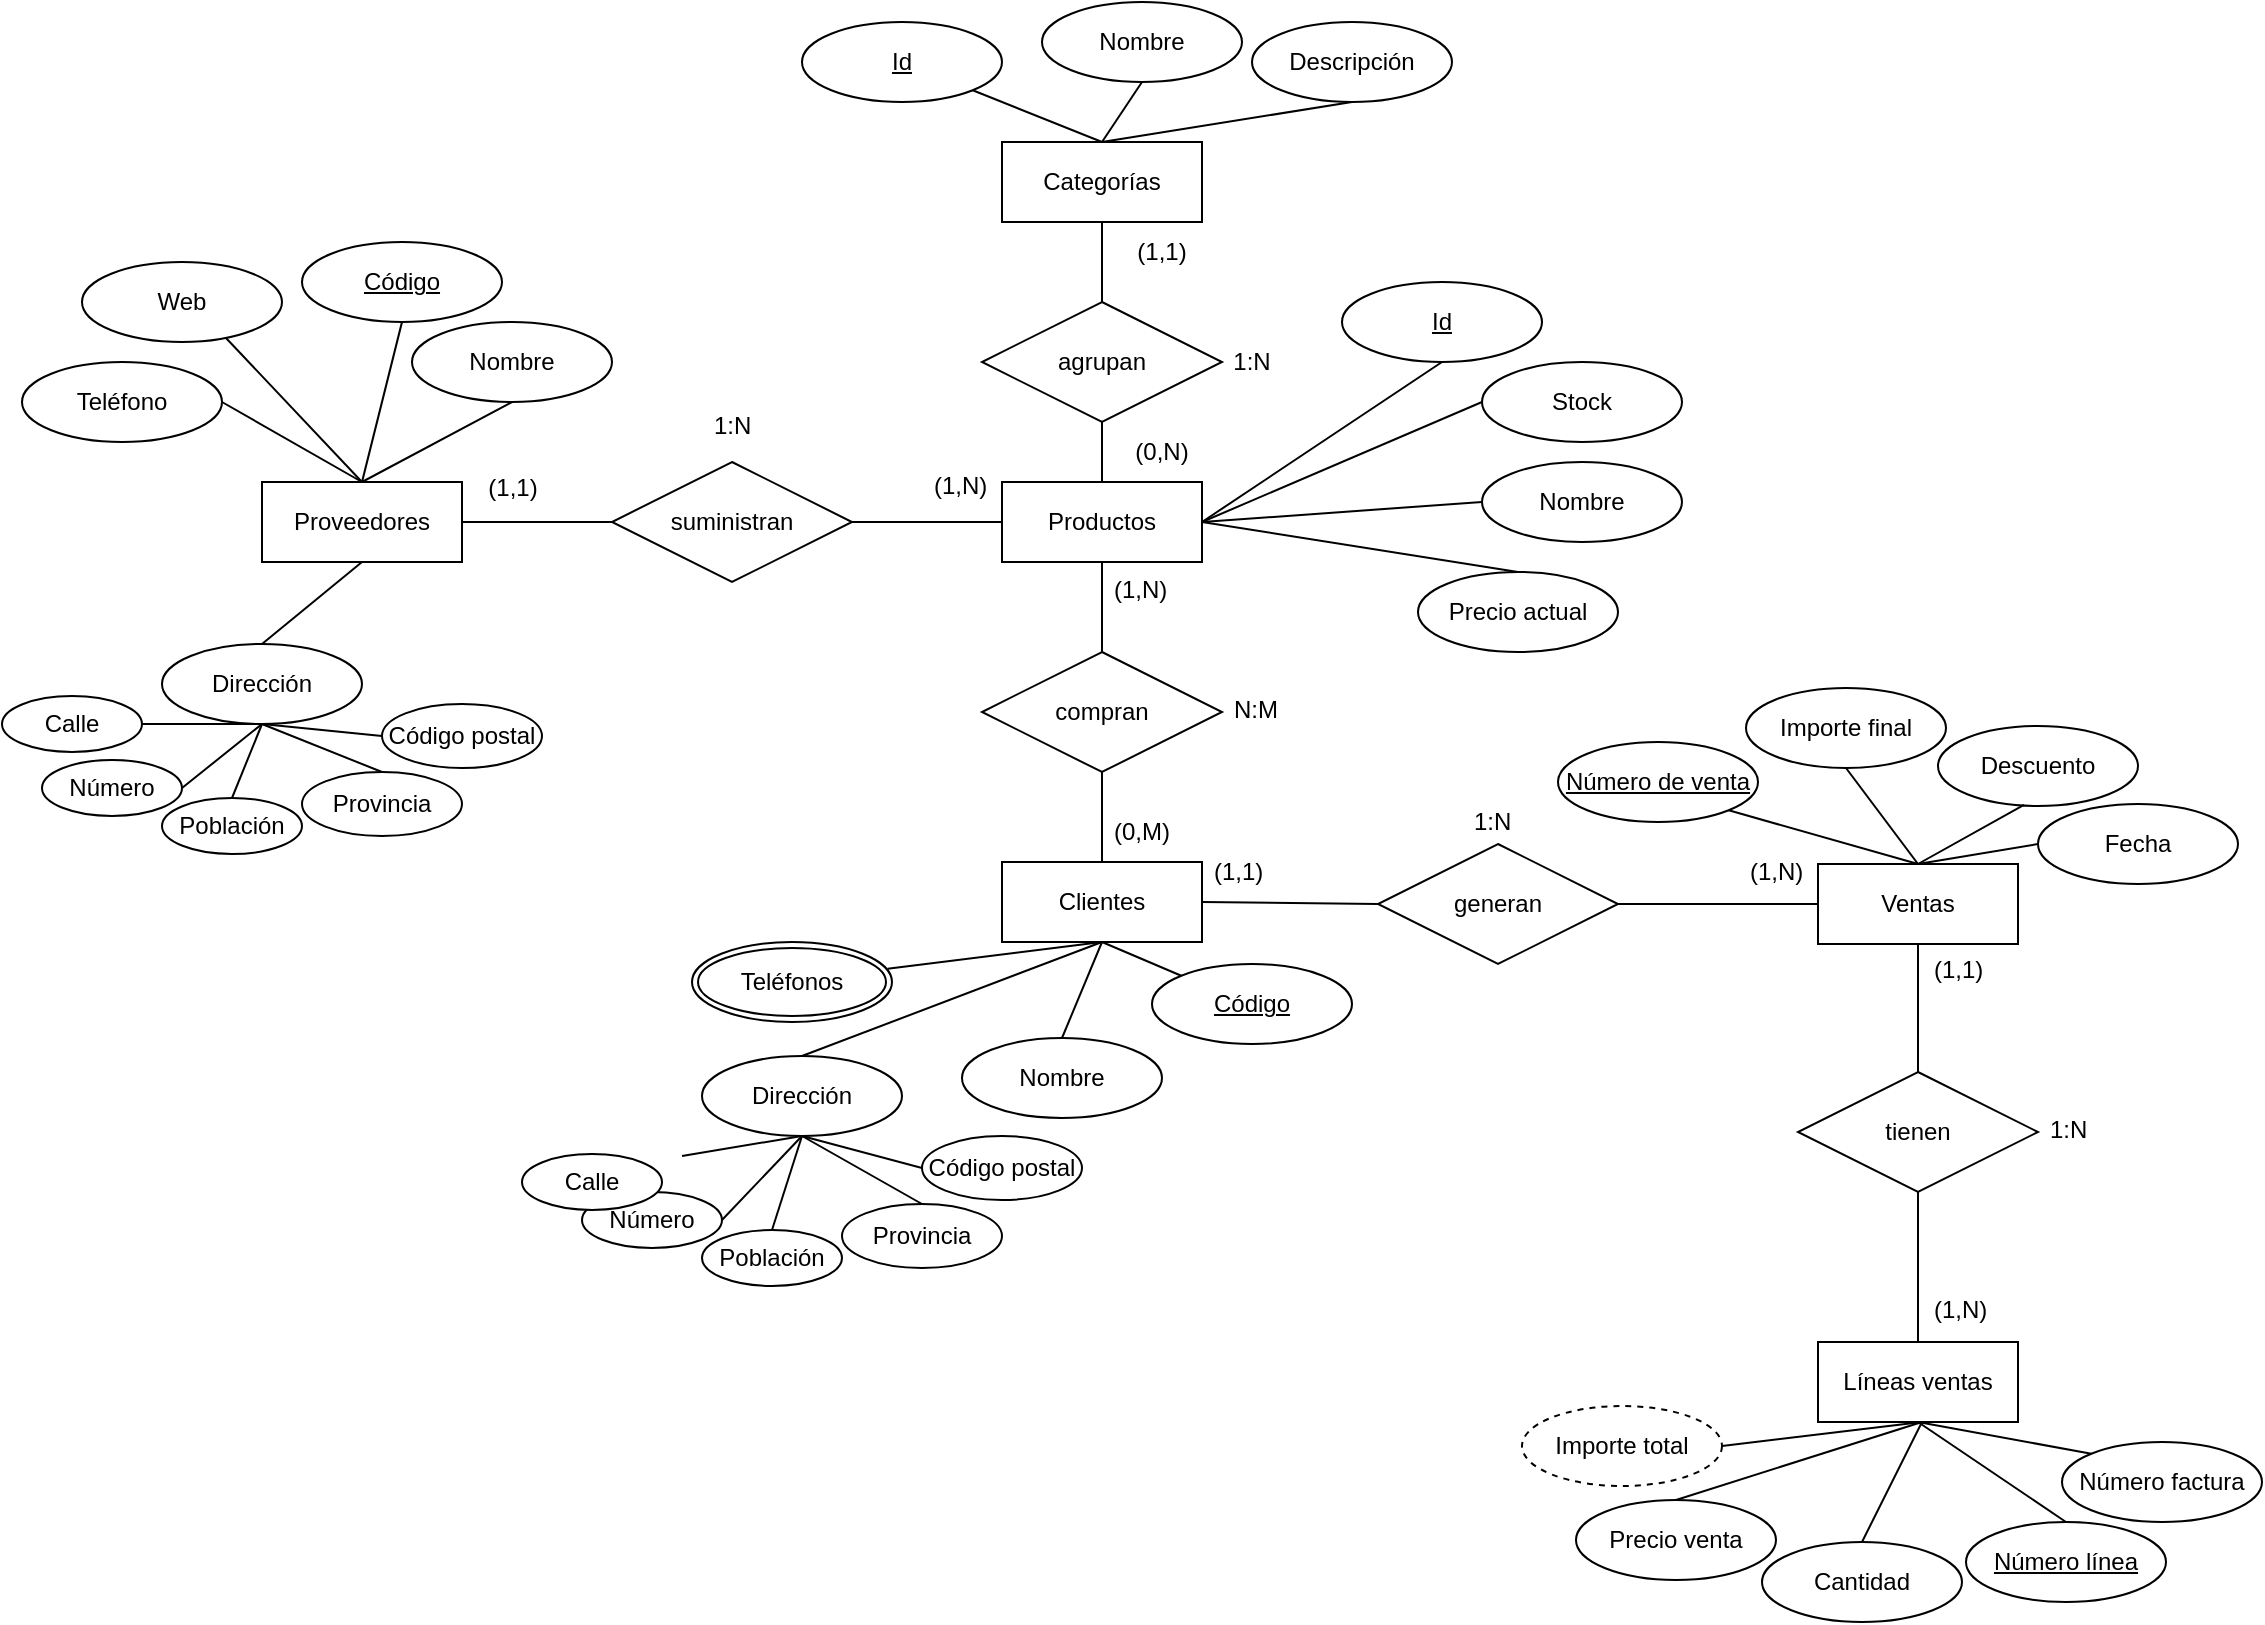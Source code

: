 <mxfile version="25.0.3">
  <diagram name="Page-1" id="Ynz6Q_ms0iytzOC9sSTn">
    <mxGraphModel dx="1001" dy="479" grid="1" gridSize="10" guides="1" tooltips="1" connect="1" arrows="1" fold="1" page="1" pageScale="1" pageWidth="1169" pageHeight="827" math="0" shadow="0">
      <root>
        <mxCell id="0" />
        <mxCell id="1" parent="0" />
        <mxCell id="-XFVrn_bKcjzjWk29BsW-2" value="Proveedores" style="whiteSpace=wrap;html=1;align=center;" parent="1" vertex="1">
          <mxGeometry x="130" y="240" width="100" height="40" as="geometry" />
        </mxCell>
        <mxCell id="-XFVrn_bKcjzjWk29BsW-3" value="Código" style="ellipse;whiteSpace=wrap;html=1;align=center;fontStyle=4;" parent="1" vertex="1">
          <mxGeometry x="150" y="120" width="100" height="40" as="geometry" />
        </mxCell>
        <mxCell id="-XFVrn_bKcjzjWk29BsW-4" value="Nombre" style="ellipse;whiteSpace=wrap;html=1;align=center;" parent="1" vertex="1">
          <mxGeometry x="205" y="160" width="100" height="40" as="geometry" />
        </mxCell>
        <mxCell id="-XFVrn_bKcjzjWk29BsW-5" value="Dirección" style="ellipse;whiteSpace=wrap;html=1;align=center;" parent="1" vertex="1">
          <mxGeometry x="80" y="321" width="100" height="40" as="geometry" />
        </mxCell>
        <mxCell id="-XFVrn_bKcjzjWk29BsW-6" value="Web" style="ellipse;whiteSpace=wrap;html=1;align=center;" parent="1" vertex="1">
          <mxGeometry x="40" y="130" width="100" height="40" as="geometry" />
        </mxCell>
        <mxCell id="-XFVrn_bKcjzjWk29BsW-7" value="Teléfonos" style="ellipse;shape=doubleEllipse;margin=3;whiteSpace=wrap;html=1;align=center;" parent="1" vertex="1">
          <mxGeometry x="345" y="470" width="100" height="40" as="geometry" />
        </mxCell>
        <mxCell id="-XFVrn_bKcjzjWk29BsW-9" value="Teléfono" style="ellipse;whiteSpace=wrap;html=1;align=center;" parent="1" vertex="1">
          <mxGeometry x="10" y="180" width="100" height="40" as="geometry" />
        </mxCell>
        <mxCell id="-XFVrn_bKcjzjWk29BsW-10" value="Clientes" style="whiteSpace=wrap;html=1;align=center;" parent="1" vertex="1">
          <mxGeometry x="500" y="430" width="100" height="40" as="geometry" />
        </mxCell>
        <mxCell id="-XFVrn_bKcjzjWk29BsW-12" value="Código" style="ellipse;whiteSpace=wrap;html=1;align=center;fontStyle=4;" parent="1" vertex="1">
          <mxGeometry x="575" y="481" width="100" height="40" as="geometry" />
        </mxCell>
        <mxCell id="-XFVrn_bKcjzjWk29BsW-13" value="Nombre" style="ellipse;whiteSpace=wrap;html=1;align=center;" parent="1" vertex="1">
          <mxGeometry x="480" y="518" width="100" height="40" as="geometry" />
        </mxCell>
        <mxCell id="-XFVrn_bKcjzjWk29BsW-20" value="Población" style="ellipse;whiteSpace=wrap;html=1;align=center;" parent="1" vertex="1">
          <mxGeometry x="80" y="398" width="70" height="28" as="geometry" />
        </mxCell>
        <mxCell id="-XFVrn_bKcjzjWk29BsW-21" value="Código postal" style="ellipse;whiteSpace=wrap;html=1;align=center;" parent="1" vertex="1">
          <mxGeometry x="190" y="351" width="80" height="32" as="geometry" />
        </mxCell>
        <mxCell id="-XFVrn_bKcjzjWk29BsW-22" value="Número" style="ellipse;whiteSpace=wrap;html=1;align=center;" parent="1" vertex="1">
          <mxGeometry x="20" y="379" width="70" height="28" as="geometry" />
        </mxCell>
        <mxCell id="-XFVrn_bKcjzjWk29BsW-23" value="Calle" style="ellipse;whiteSpace=wrap;html=1;align=center;" parent="1" vertex="1">
          <mxGeometry y="347" width="70" height="28" as="geometry" />
        </mxCell>
        <mxCell id="-XFVrn_bKcjzjWk29BsW-24" value="Provincia" style="ellipse;whiteSpace=wrap;html=1;align=center;" parent="1" vertex="1">
          <mxGeometry x="150" y="385" width="80" height="32" as="geometry" />
        </mxCell>
        <mxCell id="-XFVrn_bKcjzjWk29BsW-25" value="Productos" style="whiteSpace=wrap;html=1;align=center;" parent="1" vertex="1">
          <mxGeometry x="500" y="240" width="100" height="40" as="geometry" />
        </mxCell>
        <mxCell id="-XFVrn_bKcjzjWk29BsW-26" value="Id" style="ellipse;whiteSpace=wrap;html=1;align=center;fontStyle=4;" parent="1" vertex="1">
          <mxGeometry x="670" y="140" width="100" height="40" as="geometry" />
        </mxCell>
        <mxCell id="-XFVrn_bKcjzjWk29BsW-27" value="Nombre" style="ellipse;whiteSpace=wrap;html=1;align=center;autosize=0;" parent="1" vertex="1">
          <mxGeometry x="740" y="230" width="100" height="40" as="geometry" />
        </mxCell>
        <mxCell id="-XFVrn_bKcjzjWk29BsW-28" value="Precio actual" style="ellipse;whiteSpace=wrap;html=1;align=center;" parent="1" vertex="1">
          <mxGeometry x="708" y="285" width="100" height="40" as="geometry" />
        </mxCell>
        <mxCell id="-XFVrn_bKcjzjWk29BsW-29" value="Stock" style="ellipse;whiteSpace=wrap;html=1;align=center;" parent="1" vertex="1">
          <mxGeometry x="740" y="180" width="100" height="40" as="geometry" />
        </mxCell>
        <mxCell id="-XFVrn_bKcjzjWk29BsW-30" value="Categorías" style="whiteSpace=wrap;html=1;align=center;" parent="1" vertex="1">
          <mxGeometry x="500" y="70" width="100" height="40" as="geometry" />
        </mxCell>
        <mxCell id="-XFVrn_bKcjzjWk29BsW-31" value="Id" style="ellipse;whiteSpace=wrap;html=1;align=center;fontStyle=4;" parent="1" vertex="1">
          <mxGeometry x="400" y="10" width="100" height="40" as="geometry" />
        </mxCell>
        <mxCell id="-XFVrn_bKcjzjWk29BsW-32" value="Nombre" style="ellipse;whiteSpace=wrap;html=1;align=center;autosize=0;" parent="1" vertex="1">
          <mxGeometry x="520" width="100" height="40" as="geometry" />
        </mxCell>
        <mxCell id="-XFVrn_bKcjzjWk29BsW-33" value="Descripción" style="ellipse;whiteSpace=wrap;html=1;align=center;" parent="1" vertex="1">
          <mxGeometry x="625" y="10" width="100" height="40" as="geometry" />
        </mxCell>
        <mxCell id="-XFVrn_bKcjzjWk29BsW-34" value="Ventas" style="whiteSpace=wrap;html=1;align=center;" parent="1" vertex="1">
          <mxGeometry x="908" y="431" width="100" height="40" as="geometry" />
        </mxCell>
        <mxCell id="-XFVrn_bKcjzjWk29BsW-35" value="Número de venta" style="ellipse;whiteSpace=wrap;html=1;align=center;fontStyle=4;" parent="1" vertex="1">
          <mxGeometry x="778" y="370" width="100" height="40" as="geometry" />
        </mxCell>
        <mxCell id="-XFVrn_bKcjzjWk29BsW-36" value="Descuento" style="ellipse;whiteSpace=wrap;html=1;align=center;" parent="1" vertex="1">
          <mxGeometry x="968" y="362" width="100" height="40" as="geometry" />
        </mxCell>
        <mxCell id="-XFVrn_bKcjzjWk29BsW-37" value="Importe final" style="ellipse;whiteSpace=wrap;html=1;align=center;" parent="1" vertex="1">
          <mxGeometry x="872" y="343" width="100" height="40" as="geometry" />
        </mxCell>
        <mxCell id="-XFVrn_bKcjzjWk29BsW-38" value="Fecha" style="ellipse;whiteSpace=wrap;html=1;align=center;" parent="1" vertex="1">
          <mxGeometry x="1018" y="401" width="100" height="40" as="geometry" />
        </mxCell>
        <mxCell id="-XFVrn_bKcjzjWk29BsW-39" value="Líneas ventas" style="whiteSpace=wrap;html=1;align=center;" parent="1" vertex="1">
          <mxGeometry x="908" y="670" width="100" height="40" as="geometry" />
        </mxCell>
        <mxCell id="-XFVrn_bKcjzjWk29BsW-40" value="Precio venta" style="ellipse;whiteSpace=wrap;html=1;align=center;" parent="1" vertex="1">
          <mxGeometry x="787" y="749" width="100" height="40" as="geometry" />
        </mxCell>
        <mxCell id="-XFVrn_bKcjzjWk29BsW-41" value="Cantidad" style="ellipse;whiteSpace=wrap;html=1;align=center;" parent="1" vertex="1">
          <mxGeometry x="880" y="770" width="100" height="40" as="geometry" />
        </mxCell>
        <mxCell id="-XFVrn_bKcjzjWk29BsW-43" value="Importe total" style="ellipse;whiteSpace=wrap;html=1;align=center;dashed=1;" parent="1" vertex="1">
          <mxGeometry x="760" y="702" width="100" height="40" as="geometry" />
        </mxCell>
        <mxCell id="-XFVrn_bKcjzjWk29BsW-44" value="Número línea" style="ellipse;whiteSpace=wrap;html=1;align=center;fontStyle=4;" parent="1" vertex="1">
          <mxGeometry x="982" y="760" width="100" height="40" as="geometry" />
        </mxCell>
        <mxCell id="-XFVrn_bKcjzjWk29BsW-46" value="Número factura" style="ellipse;whiteSpace=wrap;html=1;align=center;" parent="1" vertex="1">
          <mxGeometry x="1030" y="720" width="100" height="40" as="geometry" />
        </mxCell>
        <mxCell id="-XFVrn_bKcjzjWk29BsW-47" value="agrupan" style="shape=rhombus;perimeter=rhombusPerimeter;whiteSpace=wrap;html=1;align=center;" parent="1" vertex="1">
          <mxGeometry x="490" y="150" width="120" height="60" as="geometry" />
        </mxCell>
        <mxCell id="-XFVrn_bKcjzjWk29BsW-49" value="" style="endArrow=none;html=1;rounded=0;entryX=0.5;entryY=0;entryDx=0;entryDy=0;" parent="1" source="-XFVrn_bKcjzjWk29BsW-30" target="-XFVrn_bKcjzjWk29BsW-47" edge="1">
          <mxGeometry relative="1" as="geometry">
            <mxPoint x="380" y="200" as="sourcePoint" />
            <mxPoint x="540" y="200" as="targetPoint" />
          </mxGeometry>
        </mxCell>
        <mxCell id="-XFVrn_bKcjzjWk29BsW-50" value="" style="endArrow=none;html=1;rounded=0;entryX=0.5;entryY=1;entryDx=0;entryDy=0;exitX=0.5;exitY=0;exitDx=0;exitDy=0;" parent="1" source="-XFVrn_bKcjzjWk29BsW-25" target="-XFVrn_bKcjzjWk29BsW-47" edge="1">
          <mxGeometry relative="1" as="geometry">
            <mxPoint x="380" y="170" as="sourcePoint" />
            <mxPoint x="540" y="170" as="targetPoint" />
          </mxGeometry>
        </mxCell>
        <mxCell id="-XFVrn_bKcjzjWk29BsW-51" value="" style="endArrow=none;html=1;rounded=0;entryX=0.5;entryY=0;entryDx=0;entryDy=0;" parent="1" source="-XFVrn_bKcjzjWk29BsW-31" target="-XFVrn_bKcjzjWk29BsW-30" edge="1">
          <mxGeometry relative="1" as="geometry">
            <mxPoint x="380" y="200" as="sourcePoint" />
            <mxPoint x="540" y="200" as="targetPoint" />
          </mxGeometry>
        </mxCell>
        <mxCell id="-XFVrn_bKcjzjWk29BsW-52" value="" style="endArrow=none;html=1;rounded=0;exitX=0.5;exitY=1;exitDx=0;exitDy=0;" parent="1" source="-XFVrn_bKcjzjWk29BsW-32" edge="1">
          <mxGeometry relative="1" as="geometry">
            <mxPoint x="380" y="200" as="sourcePoint" />
            <mxPoint x="550" y="70" as="targetPoint" />
          </mxGeometry>
        </mxCell>
        <mxCell id="-XFVrn_bKcjzjWk29BsW-53" value="" style="endArrow=none;html=1;rounded=0;exitX=0.5;exitY=1;exitDx=0;exitDy=0;entryX=0.5;entryY=0;entryDx=0;entryDy=0;" parent="1" source="-XFVrn_bKcjzjWk29BsW-33" target="-XFVrn_bKcjzjWk29BsW-30" edge="1">
          <mxGeometry relative="1" as="geometry">
            <mxPoint x="380" y="200" as="sourcePoint" />
            <mxPoint x="540" y="200" as="targetPoint" />
          </mxGeometry>
        </mxCell>
        <mxCell id="-XFVrn_bKcjzjWk29BsW-54" value="suministran" style="shape=rhombus;perimeter=rhombusPerimeter;whiteSpace=wrap;html=1;align=center;" parent="1" vertex="1">
          <mxGeometry x="305" y="230" width="120" height="60" as="geometry" />
        </mxCell>
        <mxCell id="-XFVrn_bKcjzjWk29BsW-55" value="" style="endArrow=none;html=1;rounded=0;exitX=1;exitY=0.5;exitDx=0;exitDy=0;entryX=0;entryY=0.5;entryDx=0;entryDy=0;" parent="1" source="-XFVrn_bKcjzjWk29BsW-2" target="-XFVrn_bKcjzjWk29BsW-54" edge="1">
          <mxGeometry relative="1" as="geometry">
            <mxPoint x="380" y="290" as="sourcePoint" />
            <mxPoint x="540" y="290" as="targetPoint" />
          </mxGeometry>
        </mxCell>
        <mxCell id="-XFVrn_bKcjzjWk29BsW-56" value="" style="endArrow=none;html=1;rounded=0;exitX=1;exitY=0.5;exitDx=0;exitDy=0;entryX=0;entryY=0.5;entryDx=0;entryDy=0;" parent="1" source="-XFVrn_bKcjzjWk29BsW-54" target="-XFVrn_bKcjzjWk29BsW-25" edge="1">
          <mxGeometry relative="1" as="geometry">
            <mxPoint x="380" y="290" as="sourcePoint" />
            <mxPoint x="540" y="290" as="targetPoint" />
          </mxGeometry>
        </mxCell>
        <mxCell id="-XFVrn_bKcjzjWk29BsW-57" value="" style="endArrow=none;html=1;rounded=0;exitX=0.5;exitY=1;exitDx=0;exitDy=0;entryX=0.5;entryY=0;entryDx=0;entryDy=0;" parent="1" source="-XFVrn_bKcjzjWk29BsW-4" target="-XFVrn_bKcjzjWk29BsW-2" edge="1">
          <mxGeometry relative="1" as="geometry">
            <mxPoint x="380" y="290" as="sourcePoint" />
            <mxPoint x="540" y="290" as="targetPoint" />
          </mxGeometry>
        </mxCell>
        <mxCell id="-XFVrn_bKcjzjWk29BsW-58" value="" style="endArrow=none;html=1;rounded=0;exitX=0.5;exitY=1;exitDx=0;exitDy=0;entryX=0.5;entryY=0;entryDx=0;entryDy=0;" parent="1" source="-XFVrn_bKcjzjWk29BsW-3" target="-XFVrn_bKcjzjWk29BsW-2" edge="1">
          <mxGeometry relative="1" as="geometry">
            <mxPoint x="380" y="290" as="sourcePoint" />
            <mxPoint x="540" y="290" as="targetPoint" />
          </mxGeometry>
        </mxCell>
        <mxCell id="-XFVrn_bKcjzjWk29BsW-59" value="" style="endArrow=none;html=1;rounded=0;exitX=0.72;exitY=0.95;exitDx=0;exitDy=0;exitPerimeter=0;" parent="1" source="-XFVrn_bKcjzjWk29BsW-6" edge="1">
          <mxGeometry relative="1" as="geometry">
            <mxPoint x="380" y="290" as="sourcePoint" />
            <mxPoint x="180" y="240" as="targetPoint" />
          </mxGeometry>
        </mxCell>
        <mxCell id="-XFVrn_bKcjzjWk29BsW-61" value="" style="endArrow=none;html=1;rounded=0;exitX=1;exitY=0.5;exitDx=0;exitDy=0;" parent="1" source="-XFVrn_bKcjzjWk29BsW-9" edge="1">
          <mxGeometry relative="1" as="geometry">
            <mxPoint x="380" y="290" as="sourcePoint" />
            <mxPoint x="180" y="240" as="targetPoint" />
          </mxGeometry>
        </mxCell>
        <mxCell id="-XFVrn_bKcjzjWk29BsW-62" value="" style="endArrow=none;html=1;rounded=0;exitX=0.5;exitY=1;exitDx=0;exitDy=0;entryX=0.5;entryY=0;entryDx=0;entryDy=0;" parent="1" source="-XFVrn_bKcjzjWk29BsW-2" target="-XFVrn_bKcjzjWk29BsW-5" edge="1">
          <mxGeometry relative="1" as="geometry">
            <mxPoint x="380" y="290" as="sourcePoint" />
            <mxPoint x="540" y="290" as="targetPoint" />
          </mxGeometry>
        </mxCell>
        <mxCell id="-XFVrn_bKcjzjWk29BsW-63" value="" style="endArrow=none;html=1;rounded=0;exitX=1;exitY=0.5;exitDx=0;exitDy=0;entryX=0.5;entryY=1;entryDx=0;entryDy=0;" parent="1" source="-XFVrn_bKcjzjWk29BsW-23" target="-XFVrn_bKcjzjWk29BsW-5" edge="1">
          <mxGeometry relative="1" as="geometry">
            <mxPoint x="420" y="317" as="sourcePoint" />
            <mxPoint x="580" y="317" as="targetPoint" />
          </mxGeometry>
        </mxCell>
        <mxCell id="-XFVrn_bKcjzjWk29BsW-64" value="" style="endArrow=none;html=1;rounded=0;exitX=1;exitY=0.5;exitDx=0;exitDy=0;entryX=0.5;entryY=1;entryDx=0;entryDy=0;" parent="1" source="-XFVrn_bKcjzjWk29BsW-22" target="-XFVrn_bKcjzjWk29BsW-5" edge="1">
          <mxGeometry relative="1" as="geometry">
            <mxPoint x="420" y="317" as="sourcePoint" />
            <mxPoint x="580" y="317" as="targetPoint" />
          </mxGeometry>
        </mxCell>
        <mxCell id="-XFVrn_bKcjzjWk29BsW-65" value="" style="endArrow=none;html=1;rounded=0;exitX=0.5;exitY=0;exitDx=0;exitDy=0;entryX=0.5;entryY=1;entryDx=0;entryDy=0;" parent="1" source="-XFVrn_bKcjzjWk29BsW-20" target="-XFVrn_bKcjzjWk29BsW-5" edge="1">
          <mxGeometry relative="1" as="geometry">
            <mxPoint x="420" y="317" as="sourcePoint" />
            <mxPoint x="580" y="317" as="targetPoint" />
          </mxGeometry>
        </mxCell>
        <mxCell id="-XFVrn_bKcjzjWk29BsW-66" value="" style="endArrow=none;html=1;rounded=0;exitX=0.5;exitY=0;exitDx=0;exitDy=0;entryX=0.5;entryY=1;entryDx=0;entryDy=0;" parent="1" source="-XFVrn_bKcjzjWk29BsW-24" target="-XFVrn_bKcjzjWk29BsW-5" edge="1">
          <mxGeometry relative="1" as="geometry">
            <mxPoint x="420" y="317" as="sourcePoint" />
            <mxPoint x="580" y="317" as="targetPoint" />
          </mxGeometry>
        </mxCell>
        <mxCell id="-XFVrn_bKcjzjWk29BsW-67" value="" style="endArrow=none;html=1;rounded=0;exitX=0.5;exitY=1;exitDx=0;exitDy=0;entryX=0;entryY=0.5;entryDx=0;entryDy=0;" parent="1" source="-XFVrn_bKcjzjWk29BsW-5" target="-XFVrn_bKcjzjWk29BsW-21" edge="1">
          <mxGeometry relative="1" as="geometry">
            <mxPoint x="200" y="377" as="sourcePoint" />
            <mxPoint x="250" y="377" as="targetPoint" />
          </mxGeometry>
        </mxCell>
        <mxCell id="-XFVrn_bKcjzjWk29BsW-68" value="compran" style="shape=rhombus;perimeter=rhombusPerimeter;whiteSpace=wrap;html=1;align=center;" parent="1" vertex="1">
          <mxGeometry x="490" y="325" width="120" height="60" as="geometry" />
        </mxCell>
        <mxCell id="-XFVrn_bKcjzjWk29BsW-75" value="generan" style="shape=rhombus;perimeter=rhombusPerimeter;whiteSpace=wrap;html=1;align=center;" parent="1" vertex="1">
          <mxGeometry x="688" y="421" width="120" height="60" as="geometry" />
        </mxCell>
        <mxCell id="-XFVrn_bKcjzjWk29BsW-76" value="" style="endArrow=none;html=1;rounded=0;exitX=0.5;exitY=1;exitDx=0;exitDy=0;entryX=0.5;entryY=0;entryDx=0;entryDy=0;" parent="1" source="-XFVrn_bKcjzjWk29BsW-25" target="-XFVrn_bKcjzjWk29BsW-68" edge="1">
          <mxGeometry relative="1" as="geometry">
            <mxPoint x="610" y="410" as="sourcePoint" />
            <mxPoint x="770" y="410" as="targetPoint" />
          </mxGeometry>
        </mxCell>
        <mxCell id="-XFVrn_bKcjzjWk29BsW-77" value="" style="endArrow=none;html=1;rounded=0;exitX=0.5;exitY=1;exitDx=0;exitDy=0;entryX=0.5;entryY=0;entryDx=0;entryDy=0;" parent="1" source="-XFVrn_bKcjzjWk29BsW-68" target="-XFVrn_bKcjzjWk29BsW-10" edge="1">
          <mxGeometry relative="1" as="geometry">
            <mxPoint x="600" y="373" as="sourcePoint" />
            <mxPoint x="540" y="373" as="targetPoint" />
          </mxGeometry>
        </mxCell>
        <mxCell id="-XFVrn_bKcjzjWk29BsW-91" value="Dirección" style="ellipse;whiteSpace=wrap;html=1;align=center;" parent="1" vertex="1">
          <mxGeometry x="350" y="527" width="100" height="40" as="geometry" />
        </mxCell>
        <mxCell id="-XFVrn_bKcjzjWk29BsW-92" value="Población" style="ellipse;whiteSpace=wrap;html=1;align=center;" parent="1" vertex="1">
          <mxGeometry x="350" y="614" width="70" height="28" as="geometry" />
        </mxCell>
        <mxCell id="-XFVrn_bKcjzjWk29BsW-93" value="Código postal" style="ellipse;whiteSpace=wrap;html=1;align=center;" parent="1" vertex="1">
          <mxGeometry x="460" y="567" width="80" height="32" as="geometry" />
        </mxCell>
        <mxCell id="-XFVrn_bKcjzjWk29BsW-94" value="Número" style="ellipse;whiteSpace=wrap;html=1;align=center;" parent="1" vertex="1">
          <mxGeometry x="290" y="595" width="70" height="28" as="geometry" />
        </mxCell>
        <mxCell id="-XFVrn_bKcjzjWk29BsW-95" value="Calle" style="ellipse;whiteSpace=wrap;html=1;align=center;" parent="1" vertex="1">
          <mxGeometry x="260" y="576" width="70" height="28" as="geometry" />
        </mxCell>
        <mxCell id="-XFVrn_bKcjzjWk29BsW-96" value="Provincia" style="ellipse;whiteSpace=wrap;html=1;align=center;" parent="1" vertex="1">
          <mxGeometry x="420" y="601" width="80" height="32" as="geometry" />
        </mxCell>
        <mxCell id="-XFVrn_bKcjzjWk29BsW-97" value="" style="endArrow=none;html=1;rounded=0;exitX=1;exitY=0.5;exitDx=0;exitDy=0;entryX=0.5;entryY=1;entryDx=0;entryDy=0;" parent="1" target="-XFVrn_bKcjzjWk29BsW-91" edge="1">
          <mxGeometry relative="1" as="geometry">
            <mxPoint x="340.0" y="577" as="sourcePoint" />
            <mxPoint x="850" y="533" as="targetPoint" />
          </mxGeometry>
        </mxCell>
        <mxCell id="-XFVrn_bKcjzjWk29BsW-98" value="" style="endArrow=none;html=1;rounded=0;exitX=1;exitY=0.5;exitDx=0;exitDy=0;entryX=0.5;entryY=1;entryDx=0;entryDy=0;" parent="1" source="-XFVrn_bKcjzjWk29BsW-94" target="-XFVrn_bKcjzjWk29BsW-91" edge="1">
          <mxGeometry relative="1" as="geometry">
            <mxPoint x="690" y="533" as="sourcePoint" />
            <mxPoint x="850" y="533" as="targetPoint" />
          </mxGeometry>
        </mxCell>
        <mxCell id="-XFVrn_bKcjzjWk29BsW-99" value="" style="endArrow=none;html=1;rounded=0;exitX=0.5;exitY=0;exitDx=0;exitDy=0;entryX=0.5;entryY=1;entryDx=0;entryDy=0;" parent="1" source="-XFVrn_bKcjzjWk29BsW-92" target="-XFVrn_bKcjzjWk29BsW-91" edge="1">
          <mxGeometry relative="1" as="geometry">
            <mxPoint x="690" y="533" as="sourcePoint" />
            <mxPoint x="850" y="533" as="targetPoint" />
          </mxGeometry>
        </mxCell>
        <mxCell id="-XFVrn_bKcjzjWk29BsW-100" value="" style="endArrow=none;html=1;rounded=0;exitX=0.5;exitY=0;exitDx=0;exitDy=0;entryX=0.5;entryY=1;entryDx=0;entryDy=0;" parent="1" source="-XFVrn_bKcjzjWk29BsW-96" target="-XFVrn_bKcjzjWk29BsW-91" edge="1">
          <mxGeometry relative="1" as="geometry">
            <mxPoint x="690" y="533" as="sourcePoint" />
            <mxPoint x="850" y="533" as="targetPoint" />
          </mxGeometry>
        </mxCell>
        <mxCell id="-XFVrn_bKcjzjWk29BsW-101" value="" style="endArrow=none;html=1;rounded=0;exitX=0.5;exitY=1;exitDx=0;exitDy=0;entryX=0;entryY=0.5;entryDx=0;entryDy=0;" parent="1" source="-XFVrn_bKcjzjWk29BsW-91" target="-XFVrn_bKcjzjWk29BsW-93" edge="1">
          <mxGeometry relative="1" as="geometry">
            <mxPoint x="470" y="593" as="sourcePoint" />
            <mxPoint x="520" y="593" as="targetPoint" />
          </mxGeometry>
        </mxCell>
        <mxCell id="-XFVrn_bKcjzjWk29BsW-103" value="" style="endArrow=none;html=1;rounded=0;exitX=0.5;exitY=1;exitDx=0;exitDy=0;entryX=0.5;entryY=0;entryDx=0;entryDy=0;" parent="1" source="-XFVrn_bKcjzjWk29BsW-10" target="-XFVrn_bKcjzjWk29BsW-91" edge="1">
          <mxGeometry relative="1" as="geometry">
            <mxPoint x="240" y="420" as="sourcePoint" />
            <mxPoint x="400" y="420" as="targetPoint" />
          </mxGeometry>
        </mxCell>
        <mxCell id="-XFVrn_bKcjzjWk29BsW-104" value="" style="endArrow=none;html=1;rounded=0;exitX=0.978;exitY=0.335;exitDx=0;exitDy=0;exitPerimeter=0;entryX=0.5;entryY=1;entryDx=0;entryDy=0;" parent="1" source="-XFVrn_bKcjzjWk29BsW-7" target="-XFVrn_bKcjzjWk29BsW-10" edge="1">
          <mxGeometry relative="1" as="geometry">
            <mxPoint x="240" y="420" as="sourcePoint" />
            <mxPoint x="550" y="480" as="targetPoint" />
          </mxGeometry>
        </mxCell>
        <mxCell id="-XFVrn_bKcjzjWk29BsW-106" value="" style="endArrow=none;html=1;rounded=0;exitX=0.5;exitY=0;exitDx=0;exitDy=0;entryX=0.5;entryY=1;entryDx=0;entryDy=0;" parent="1" source="-XFVrn_bKcjzjWk29BsW-13" target="-XFVrn_bKcjzjWk29BsW-10" edge="1">
          <mxGeometry relative="1" as="geometry">
            <mxPoint x="620" y="420" as="sourcePoint" />
            <mxPoint x="780" y="420" as="targetPoint" />
          </mxGeometry>
        </mxCell>
        <mxCell id="-XFVrn_bKcjzjWk29BsW-107" value="" style="endArrow=none;html=1;rounded=0;exitX=0.5;exitY=1;exitDx=0;exitDy=0;entryX=0;entryY=0;entryDx=0;entryDy=0;" parent="1" source="-XFVrn_bKcjzjWk29BsW-10" target="-XFVrn_bKcjzjWk29BsW-12" edge="1">
          <mxGeometry relative="1" as="geometry">
            <mxPoint x="620" y="420" as="sourcePoint" />
            <mxPoint x="780" y="420" as="targetPoint" />
          </mxGeometry>
        </mxCell>
        <mxCell id="-XFVrn_bKcjzjWk29BsW-108" value="" style="endArrow=none;html=1;rounded=0;exitX=1;exitY=0.5;exitDx=0;exitDy=0;entryX=0.5;entryY=0;entryDx=0;entryDy=0;" parent="1" source="-XFVrn_bKcjzjWk29BsW-25" target="-XFVrn_bKcjzjWk29BsW-28" edge="1">
          <mxGeometry relative="1" as="geometry">
            <mxPoint x="460" y="410" as="sourcePoint" />
            <mxPoint x="620" y="410" as="targetPoint" />
          </mxGeometry>
        </mxCell>
        <mxCell id="-XFVrn_bKcjzjWk29BsW-109" value="" style="endArrow=none;html=1;rounded=0;exitX=1;exitY=0.5;exitDx=0;exitDy=0;entryX=0;entryY=0.5;entryDx=0;entryDy=0;" parent="1" source="-XFVrn_bKcjzjWk29BsW-25" target="-XFVrn_bKcjzjWk29BsW-27" edge="1">
          <mxGeometry relative="1" as="geometry">
            <mxPoint x="460" y="410" as="sourcePoint" />
            <mxPoint x="620" y="410" as="targetPoint" />
          </mxGeometry>
        </mxCell>
        <mxCell id="-XFVrn_bKcjzjWk29BsW-110" value="" style="endArrow=none;html=1;rounded=0;exitX=1;exitY=0.5;exitDx=0;exitDy=0;entryX=0;entryY=0.5;entryDx=0;entryDy=0;" parent="1" source="-XFVrn_bKcjzjWk29BsW-25" target="-XFVrn_bKcjzjWk29BsW-29" edge="1">
          <mxGeometry relative="1" as="geometry">
            <mxPoint x="460" y="410" as="sourcePoint" />
            <mxPoint x="620" y="410" as="targetPoint" />
          </mxGeometry>
        </mxCell>
        <mxCell id="-XFVrn_bKcjzjWk29BsW-111" value="" style="endArrow=none;html=1;rounded=0;exitX=1;exitY=0.5;exitDx=0;exitDy=0;entryX=0.5;entryY=1;entryDx=0;entryDy=0;" parent="1" source="-XFVrn_bKcjzjWk29BsW-25" target="-XFVrn_bKcjzjWk29BsW-26" edge="1">
          <mxGeometry relative="1" as="geometry">
            <mxPoint x="460" y="410" as="sourcePoint" />
            <mxPoint x="620" y="410" as="targetPoint" />
          </mxGeometry>
        </mxCell>
        <mxCell id="-XFVrn_bKcjzjWk29BsW-112" value="" style="endArrow=none;html=1;rounded=0;exitX=1;exitY=0.5;exitDx=0;exitDy=0;entryX=0;entryY=0.5;entryDx=0;entryDy=0;" parent="1" source="-XFVrn_bKcjzjWk29BsW-10" target="-XFVrn_bKcjzjWk29BsW-75" edge="1">
          <mxGeometry relative="1" as="geometry">
            <mxPoint x="860" y="480" as="sourcePoint" />
            <mxPoint x="1020" y="480" as="targetPoint" />
          </mxGeometry>
        </mxCell>
        <mxCell id="-XFVrn_bKcjzjWk29BsW-113" value="" style="endArrow=none;html=1;rounded=0;exitX=1;exitY=0.5;exitDx=0;exitDy=0;entryX=0;entryY=0.5;entryDx=0;entryDy=0;" parent="1" source="-XFVrn_bKcjzjWk29BsW-75" target="-XFVrn_bKcjzjWk29BsW-34" edge="1">
          <mxGeometry relative="1" as="geometry">
            <mxPoint x="798" y="480" as="sourcePoint" />
            <mxPoint x="958" y="480" as="targetPoint" />
          </mxGeometry>
        </mxCell>
        <mxCell id="-XFVrn_bKcjzjWk29BsW-115" value="" style="endArrow=none;html=1;rounded=0;exitX=1;exitY=1;exitDx=0;exitDy=0;entryX=0.5;entryY=0;entryDx=0;entryDy=0;" parent="1" target="-XFVrn_bKcjzjWk29BsW-34" edge="1" source="-XFVrn_bKcjzjWk29BsW-35">
          <mxGeometry relative="1" as="geometry">
            <mxPoint x="838" y="397" as="sourcePoint" />
            <mxPoint x="958" y="480" as="targetPoint" />
          </mxGeometry>
        </mxCell>
        <mxCell id="-XFVrn_bKcjzjWk29BsW-116" value="" style="endArrow=none;html=1;rounded=0;exitX=0.5;exitY=1;exitDx=0;exitDy=0;entryX=0.5;entryY=0;entryDx=0;entryDy=0;" parent="1" source="-XFVrn_bKcjzjWk29BsW-37" target="-XFVrn_bKcjzjWk29BsW-34" edge="1">
          <mxGeometry relative="1" as="geometry">
            <mxPoint x="788" y="493" as="sourcePoint" />
            <mxPoint x="948" y="493" as="targetPoint" />
          </mxGeometry>
        </mxCell>
        <mxCell id="-XFVrn_bKcjzjWk29BsW-117" value="" style="endArrow=none;html=1;rounded=0;exitX=0.5;exitY=0;exitDx=0;exitDy=0;entryX=0.43;entryY=0.985;entryDx=0;entryDy=0;entryPerimeter=0;" parent="1" source="-XFVrn_bKcjzjWk29BsW-34" target="-XFVrn_bKcjzjWk29BsW-36" edge="1">
          <mxGeometry relative="1" as="geometry">
            <mxPoint x="788" y="493" as="sourcePoint" />
            <mxPoint x="948" y="493" as="targetPoint" />
          </mxGeometry>
        </mxCell>
        <mxCell id="-XFVrn_bKcjzjWk29BsW-118" value="" style="endArrow=none;html=1;rounded=0;exitX=0.5;exitY=0;exitDx=0;exitDy=0;entryX=0;entryY=0.5;entryDx=0;entryDy=0;" parent="1" source="-XFVrn_bKcjzjWk29BsW-34" target="-XFVrn_bKcjzjWk29BsW-38" edge="1">
          <mxGeometry relative="1" as="geometry">
            <mxPoint x="798" y="480" as="sourcePoint" />
            <mxPoint x="958" y="480" as="targetPoint" />
          </mxGeometry>
        </mxCell>
        <mxCell id="-XFVrn_bKcjzjWk29BsW-119" value="tienen" style="shape=rhombus;perimeter=rhombusPerimeter;whiteSpace=wrap;html=1;align=center;" parent="1" vertex="1">
          <mxGeometry x="898" y="535" width="120" height="60" as="geometry" />
        </mxCell>
        <mxCell id="-XFVrn_bKcjzjWk29BsW-120" value="" style="endArrow=none;html=1;rounded=0;exitX=0.5;exitY=1;exitDx=0;exitDy=0;entryX=0.5;entryY=0;entryDx=0;entryDy=0;" parent="1" source="-XFVrn_bKcjzjWk29BsW-34" target="-XFVrn_bKcjzjWk29BsW-119" edge="1">
          <mxGeometry relative="1" as="geometry">
            <mxPoint x="798" y="600" as="sourcePoint" />
            <mxPoint x="958" y="530" as="targetPoint" />
          </mxGeometry>
        </mxCell>
        <mxCell id="-XFVrn_bKcjzjWk29BsW-122" value="" style="endArrow=none;html=1;rounded=0;entryX=0.5;entryY=1;entryDx=0;entryDy=0;exitX=0.5;exitY=0;exitDx=0;exitDy=0;" parent="1" source="-XFVrn_bKcjzjWk29BsW-39" target="-XFVrn_bKcjzjWk29BsW-119" edge="1">
          <mxGeometry relative="1" as="geometry">
            <mxPoint x="798" y="600" as="sourcePoint" />
            <mxPoint x="958" y="600" as="targetPoint" />
          </mxGeometry>
        </mxCell>
        <mxCell id="-XFVrn_bKcjzjWk29BsW-123" value="" style="endArrow=none;html=1;rounded=0;entryX=0.5;entryY=1;entryDx=0;entryDy=0;exitX=0;exitY=0;exitDx=0;exitDy=0;" parent="1" source="-XFVrn_bKcjzjWk29BsW-46" target="-XFVrn_bKcjzjWk29BsW-39" edge="1">
          <mxGeometry relative="1" as="geometry">
            <mxPoint x="798" y="720" as="sourcePoint" />
            <mxPoint x="958" y="720" as="targetPoint" />
          </mxGeometry>
        </mxCell>
        <mxCell id="-XFVrn_bKcjzjWk29BsW-124" value="" style="endArrow=none;html=1;rounded=0;exitX=0.5;exitY=1;exitDx=0;exitDy=0;entryX=0.5;entryY=0;entryDx=0;entryDy=0;" parent="1" source="-XFVrn_bKcjzjWk29BsW-39" target="-XFVrn_bKcjzjWk29BsW-44" edge="1">
          <mxGeometry relative="1" as="geometry">
            <mxPoint x="860" y="690" as="sourcePoint" />
            <mxPoint x="1020" y="690" as="targetPoint" />
          </mxGeometry>
        </mxCell>
        <mxCell id="-XFVrn_bKcjzjWk29BsW-125" value="" style="endArrow=none;html=1;rounded=0;exitX=0.5;exitY=0;exitDx=0;exitDy=0;" parent="1" source="-XFVrn_bKcjzjWk29BsW-41" edge="1">
          <mxGeometry relative="1" as="geometry">
            <mxPoint x="860" y="690" as="sourcePoint" />
            <mxPoint x="960" y="710" as="targetPoint" />
          </mxGeometry>
        </mxCell>
        <mxCell id="-XFVrn_bKcjzjWk29BsW-126" value="" style="endArrow=none;html=1;rounded=0;exitX=0.5;exitY=0;exitDx=0;exitDy=0;" parent="1" source="-XFVrn_bKcjzjWk29BsW-40" edge="1">
          <mxGeometry relative="1" as="geometry">
            <mxPoint x="860" y="690" as="sourcePoint" />
            <mxPoint x="960" y="710" as="targetPoint" />
          </mxGeometry>
        </mxCell>
        <mxCell id="-XFVrn_bKcjzjWk29BsW-127" value="" style="endArrow=none;html=1;rounded=0;exitX=1;exitY=0.5;exitDx=0;exitDy=0;" parent="1" source="-XFVrn_bKcjzjWk29BsW-43" edge="1">
          <mxGeometry relative="1" as="geometry">
            <mxPoint x="860" y="690" as="sourcePoint" />
            <mxPoint x="960" y="710" as="targetPoint" />
          </mxGeometry>
        </mxCell>
        <mxCell id="-XFVrn_bKcjzjWk29BsW-128" value="(1,1)" style="text;html=1;align=center;verticalAlign=middle;resizable=0;points=[];autosize=1;strokeColor=none;fillColor=none;" parent="1" vertex="1">
          <mxGeometry x="230" y="228" width="50" height="30" as="geometry" />
        </mxCell>
        <mxCell id="-XFVrn_bKcjzjWk29BsW-133" value="(1,N)" style="text;strokeColor=none;fillColor=none;spacingLeft=4;spacingRight=4;overflow=hidden;rotatable=0;points=[[0,0.5],[1,0.5]];portConstraint=eastwest;fontSize=12;whiteSpace=wrap;html=1;" parent="1" vertex="1">
          <mxGeometry x="460" y="228" width="40" height="30" as="geometry" />
        </mxCell>
        <mxCell id="-XFVrn_bKcjzjWk29BsW-134" value="1:N" style="text;strokeColor=none;fillColor=none;spacingLeft=4;spacingRight=4;overflow=hidden;rotatable=0;points=[[0,0.5],[1,0.5]];portConstraint=eastwest;fontSize=12;whiteSpace=wrap;html=1;" parent="1" vertex="1">
          <mxGeometry x="350" y="198" width="40" height="30" as="geometry" />
        </mxCell>
        <mxCell id="B_uVz-ax8nGV0gV0j5y4-1" value="(1,1)" style="text;html=1;align=center;verticalAlign=middle;whiteSpace=wrap;rounded=0;" vertex="1" parent="1">
          <mxGeometry x="550" y="110" width="60" height="30" as="geometry" />
        </mxCell>
        <mxCell id="B_uVz-ax8nGV0gV0j5y4-2" value="(0,N)" style="text;html=1;align=center;verticalAlign=middle;whiteSpace=wrap;rounded=0;" vertex="1" parent="1">
          <mxGeometry x="550" y="210" width="60" height="30" as="geometry" />
        </mxCell>
        <mxCell id="B_uVz-ax8nGV0gV0j5y4-3" value="1:N" style="text;html=1;align=center;verticalAlign=middle;whiteSpace=wrap;rounded=0;" vertex="1" parent="1">
          <mxGeometry x="595" y="165" width="60" height="30" as="geometry" />
        </mxCell>
        <mxCell id="B_uVz-ax8nGV0gV0j5y4-6" value="(0,M)" style="text;strokeColor=none;fillColor=none;spacingLeft=4;spacingRight=4;overflow=hidden;rotatable=0;points=[[0,0.5],[1,0.5]];portConstraint=eastwest;fontSize=12;whiteSpace=wrap;html=1;" vertex="1" parent="1">
          <mxGeometry x="550" y="401" width="40" height="30" as="geometry" />
        </mxCell>
        <mxCell id="B_uVz-ax8nGV0gV0j5y4-8" value="(1,N)" style="text;strokeColor=none;fillColor=none;spacingLeft=4;spacingRight=4;overflow=hidden;rotatable=0;points=[[0,0.5],[1,0.5]];portConstraint=eastwest;fontSize=12;whiteSpace=wrap;html=1;" vertex="1" parent="1">
          <mxGeometry x="550" y="280" width="40" height="30" as="geometry" />
        </mxCell>
        <mxCell id="B_uVz-ax8nGV0gV0j5y4-9" value="N:M" style="text;strokeColor=none;fillColor=none;spacingLeft=4;spacingRight=4;overflow=hidden;rotatable=0;points=[[0,0.5],[1,0.5]];portConstraint=eastwest;fontSize=12;whiteSpace=wrap;html=1;" vertex="1" parent="1">
          <mxGeometry x="610" y="340" width="40" height="30" as="geometry" />
        </mxCell>
        <mxCell id="B_uVz-ax8nGV0gV0j5y4-11" value="(1,N)" style="text;strokeColor=none;fillColor=none;spacingLeft=4;spacingRight=4;overflow=hidden;rotatable=0;points=[[0,0.5],[1,0.5]];portConstraint=eastwest;fontSize=12;whiteSpace=wrap;html=1;" vertex="1" parent="1">
          <mxGeometry x="868" y="421" width="40" height="30" as="geometry" />
        </mxCell>
        <mxCell id="B_uVz-ax8nGV0gV0j5y4-12" value="(1,1)" style="text;strokeColor=none;fillColor=none;spacingLeft=4;spacingRight=4;overflow=hidden;rotatable=0;points=[[0,0.5],[1,0.5]];portConstraint=eastwest;fontSize=12;whiteSpace=wrap;html=1;" vertex="1" parent="1">
          <mxGeometry x="600" y="421" width="40" height="30" as="geometry" />
        </mxCell>
        <mxCell id="B_uVz-ax8nGV0gV0j5y4-13" value="1:N" style="text;strokeColor=none;fillColor=none;spacingLeft=4;spacingRight=4;overflow=hidden;rotatable=0;points=[[0,0.5],[1,0.5]];portConstraint=eastwest;fontSize=12;whiteSpace=wrap;html=1;" vertex="1" parent="1">
          <mxGeometry x="730" y="396" width="40" height="30" as="geometry" />
        </mxCell>
        <mxCell id="B_uVz-ax8nGV0gV0j5y4-14" value="(1,N)" style="text;strokeColor=none;fillColor=none;spacingLeft=4;spacingRight=4;overflow=hidden;rotatable=0;points=[[0,0.5],[1,0.5]];portConstraint=eastwest;fontSize=12;whiteSpace=wrap;html=1;" vertex="1" parent="1">
          <mxGeometry x="960" y="640" width="40" height="30" as="geometry" />
        </mxCell>
        <mxCell id="B_uVz-ax8nGV0gV0j5y4-15" value="(1,1)" style="text;strokeColor=none;fillColor=none;spacingLeft=4;spacingRight=4;overflow=hidden;rotatable=0;points=[[0,0.5],[1,0.5]];portConstraint=eastwest;fontSize=12;whiteSpace=wrap;html=1;" vertex="1" parent="1">
          <mxGeometry x="960" y="470" width="40" height="30" as="geometry" />
        </mxCell>
        <mxCell id="B_uVz-ax8nGV0gV0j5y4-16" value="1:N" style="text;strokeColor=none;fillColor=none;spacingLeft=4;spacingRight=4;overflow=hidden;rotatable=0;points=[[0,0.5],[1,0.5]];portConstraint=eastwest;fontSize=12;whiteSpace=wrap;html=1;" vertex="1" parent="1">
          <mxGeometry x="1018" y="550" width="40" height="30" as="geometry" />
        </mxCell>
      </root>
    </mxGraphModel>
  </diagram>
</mxfile>
